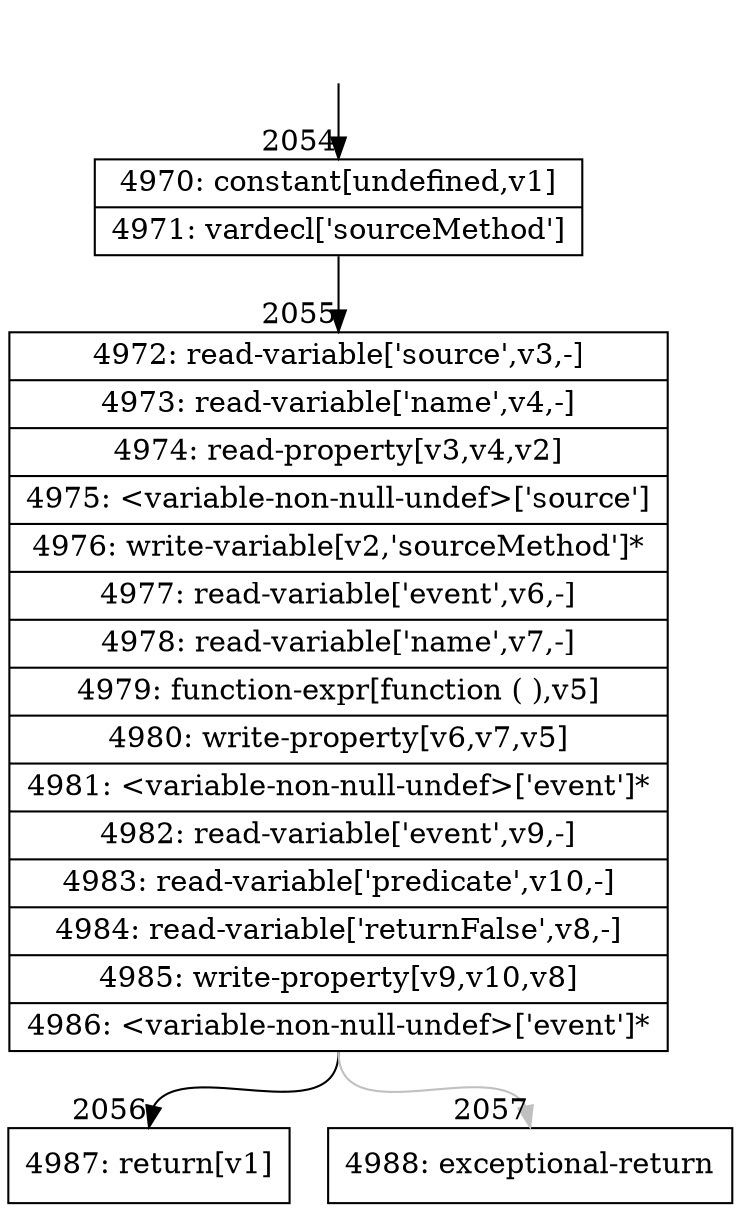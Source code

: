 digraph {
rankdir="TD"
BB_entry188[shape=none,label=""];
BB_entry188 -> BB2054 [tailport=s, headport=n, headlabel="    2054"]
BB2054 [shape=record label="{4970: constant[undefined,v1]|4971: vardecl['sourceMethod']}" ] 
BB2054 -> BB2055 [tailport=s, headport=n, headlabel="      2055"]
BB2055 [shape=record label="{4972: read-variable['source',v3,-]|4973: read-variable['name',v4,-]|4974: read-property[v3,v4,v2]|4975: \<variable-non-null-undef\>['source']|4976: write-variable[v2,'sourceMethod']*|4977: read-variable['event',v6,-]|4978: read-variable['name',v7,-]|4979: function-expr[function ( ),v5]|4980: write-property[v6,v7,v5]|4981: \<variable-non-null-undef\>['event']*|4982: read-variable['event',v9,-]|4983: read-variable['predicate',v10,-]|4984: read-variable['returnFalse',v8,-]|4985: write-property[v9,v10,v8]|4986: \<variable-non-null-undef\>['event']*}" ] 
BB2055 -> BB2056 [tailport=s, headport=n, headlabel="      2056"]
BB2055 -> BB2057 [tailport=s, headport=n, color=gray, headlabel="      2057"]
BB2056 [shape=record label="{4987: return[v1]}" ] 
BB2057 [shape=record label="{4988: exceptional-return}" ] 
//#$~ 1021
}
